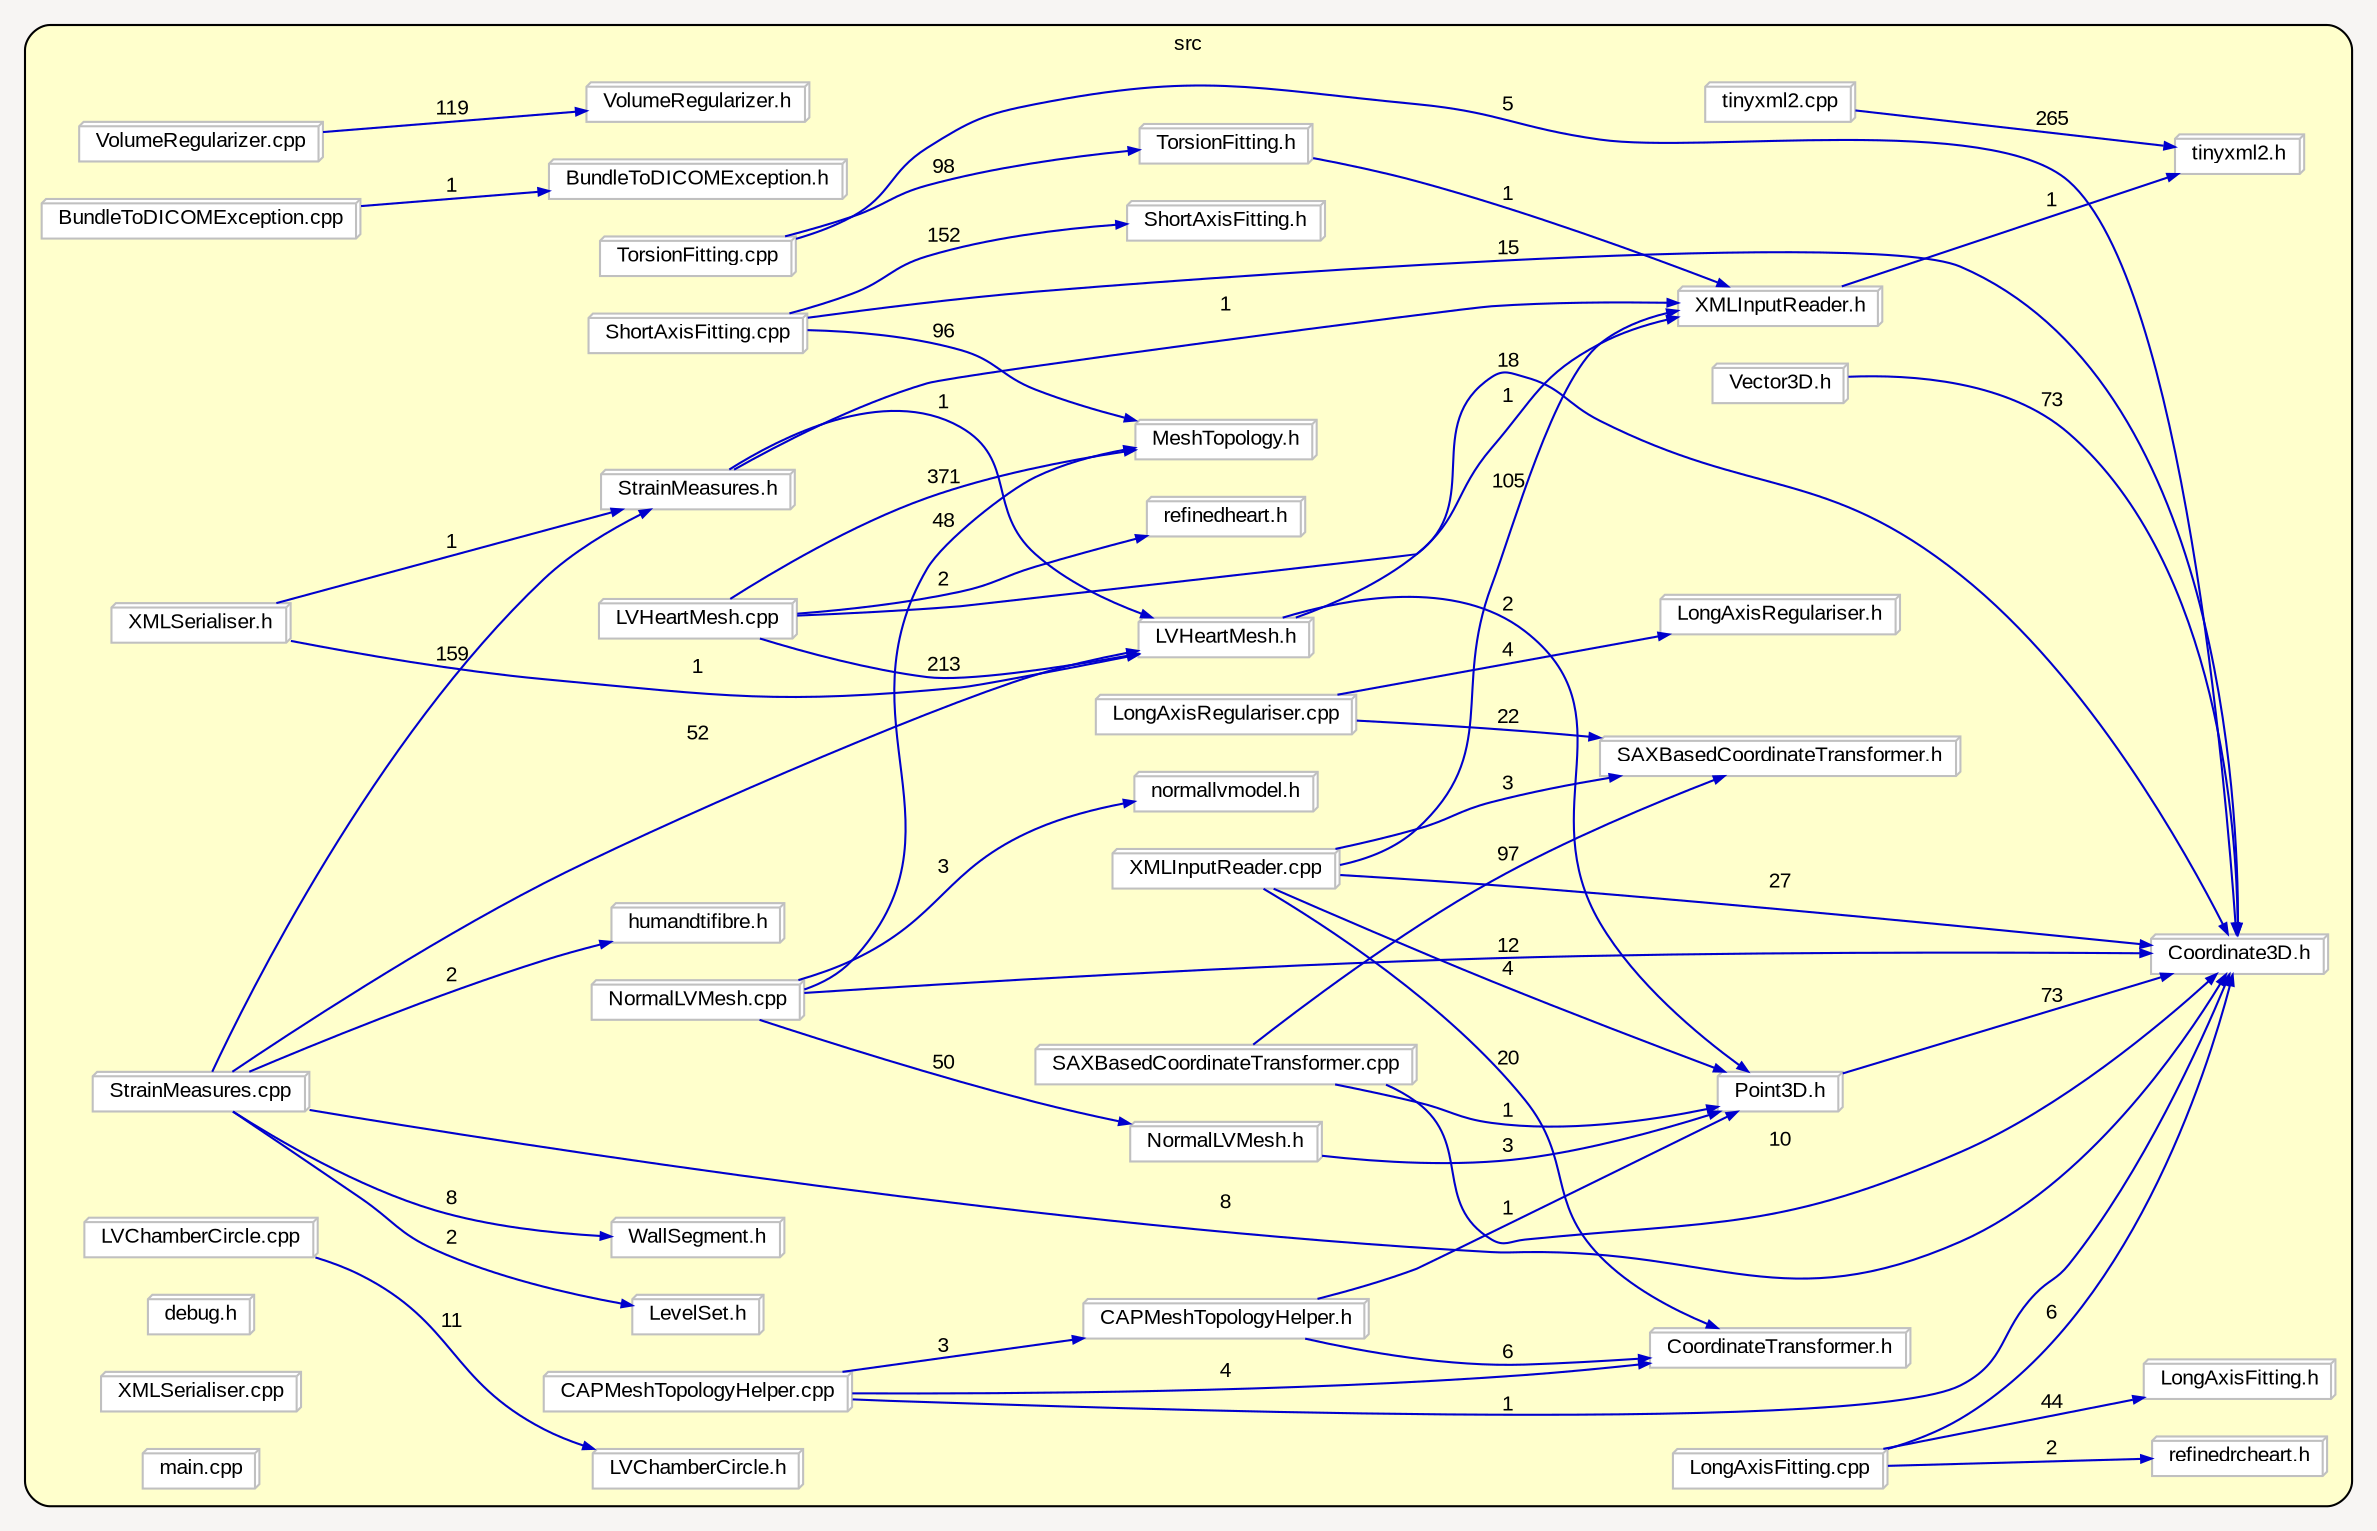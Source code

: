 digraph "" {
  graph [packmode="clust", ranksep="1.0", bgcolor="#F7F5F3", pack="true", fontname="Arial", fontsize="10", style="rounded,filled", compound="true", rankdir="LR", label="", fillcolor="#FFFFCC"];
  node [shape="rectangle", node_initialized="no", style="filled", fontname="Arial", fontsize="10", fixedsize="false", compound="true", color="grey", height="0.0", width="0.0", label="", fillcolor="white"];
  edge [arrowhead="normal", fontcolor="black", arrowsize="0.5", ltail="", dir="forward", fontname="Arial", fontsize="10", lhead="", color="black", compound="true", label="", arrowtail="none"];
  subgraph "cluster_1" {
    graph [label="src", fillcolor="#FFFFCC"];
    __N2 [shape="none", style="invis,none", fixedsize="true", height="0.01", width="0.347222", label=""];
    __N3 [shape="box3d", style="filled", label="tinyxml2.cpp"];
    __N4 [shape="box3d", style="filled", label="tinyxml2.h"];
    __N5 [shape="box3d", style="filled", label="TorsionFitting.h"];
    __N6 [shape="box3d", style="filled", label="XMLInputReader.h"];
    __N7 [shape="box3d", style="filled", label="LVHeartMesh.cpp"];
    __N8 [shape="box3d", style="filled", label="LVHeartMesh.h"];
    __N9 [shape="box3d", style="filled", label="MeshTopology.h"];
    __N10 [shape="box3d", style="filled", label="refinedheart.h"];
    __N11 [shape="box3d", style="filled", label="Coordinate3D.h"];
    __N12 [shape="box3d", style="filled", label="NormalLVMesh.h"];
    __N13 [shape="box3d", style="filled", label="Point3D.h"];
    __N14 [shape="box3d", style="filled", label="NormalLVMesh.cpp"];
    __N15 [shape="box3d", style="filled", label="normallvmodel.h"];
    __N16 [shape="box3d", style="filled", label="VolumeRegularizer.cpp"];
    __N17 [shape="box3d", style="filled", label="VolumeRegularizer.h"];
    __N18 [shape="box3d", style="filled", label="Vector3D.h"];
    __N19 [shape="box3d", style="filled", label="BundleToDICOMException.cpp"];
    __N20 [shape="box3d", style="filled", label="BundleToDICOMException.h"];
    __N21 [shape="box3d", style="filled", label="StrainMeasures.cpp"];
    __N22 [shape="box3d", style="filled", label="humandtifibre.h"];
    __N23 [shape="box3d", style="filled", label="LevelSet.h"];
    __N24 [shape="box3d", style="filled", label="WallSegment.h"];
    __N25 [shape="box3d", style="filled", label="StrainMeasures.h"];
    __N26 [shape="box3d", style="filled", label="SAXBasedCoordinateTransformer.cpp"];
    __N27 [shape="box3d", style="filled", label="SAXBasedCoordinateTransformer.h"];
    __N28 [shape="box3d", style="filled", label="XMLSerialiser.h"];
    __N29 [shape="box3d", style="filled", label="XMLInputReader.cpp"];
    __N30 [shape="box3d", style="filled", label="CoordinateTransformer.h"];
    __N31 [shape="box3d", style="filled", label="CAPMeshTopologyHelper.h"];
    __N32 [shape="box3d", style="filled", label="CAPMeshTopologyHelper.cpp"];
    __N33 [shape="box3d", style="filled", label="LongAxisRegulariser.cpp"];
    __N34 [shape="box3d", style="filled", label="LongAxisRegulariser.h"];
    __N35 [shape="box3d", style="filled", label="LVChamberCircle.cpp"];
    __N36 [shape="box3d", style="filled", label="LVChamberCircle.h"];
    __N37 [shape="box3d", style="filled", label="TorsionFitting.cpp"];
    __N38 [shape="box3d", style="filled", label="LongAxisFitting.cpp"];
    __N39 [shape="box3d", style="filled", label="refinedrcheart.h"];
    __N40 [shape="box3d", style="filled", label="LongAxisFitting.h"];
    __N41 [shape="box3d", style="filled", label="ShortAxisFitting.cpp"];
    __N42 [shape="box3d", style="filled", label="ShortAxisFitting.h"];
    __N43 [shape="box3d", style="filled", label="debug.h"];
    __N44 [shape="box3d", style="filled", label="XMLSerialiser.cpp"];
    __N45 [shape="box3d", style="filled", label="main.cpp"];
    __N3 -> __N4 [dir="forward", color="blue3", label="265"];
    __N5 -> __N6 [dir="forward", color="blue3", label="1"];
    __N7 -> __N8 [dir="forward", color="blue3", label="213"];
    __N7 -> __N9 [dir="forward", color="blue3", label="371"];
    __N7 -> __N10 [dir="forward", color="blue3", label="2"];
    __N7 -> __N11 [dir="forward", color="blue3", label="18"];
    __N12 -> __N13 [dir="forward", color="blue3", label="3"];
    __N14 -> __N9 [dir="forward", color="blue3", label="48"];
    __N14 -> __N12 [dir="forward", color="blue3", label="50"];
    __N14 -> __N11 [dir="forward", color="blue3", label="12"];
    __N14 -> __N15 [dir="forward", color="blue3", label="3"];
    __N16 -> __N17 [dir="forward", color="blue3", label="119"];
    __N13 -> __N11 [dir="forward", color="blue3", label="73"];
    __N8 -> __N13 [dir="forward", color="blue3", label="2"];
    __N8 -> __N6 [dir="forward", color="blue3", label="1"];
    __N18 -> __N11 [dir="forward", color="blue3", label="73"];
    __N19 -> __N20 [dir="forward", color="blue3", label="1"];
    __N21 -> __N22 [dir="forward", color="blue3", label="2"];
    __N21 -> __N23 [dir="forward", color="blue3", label="2"];
    __N21 -> __N11 [dir="forward", color="blue3", label="8"];
    __N21 -> __N24 [dir="forward", color="blue3", label="8"];
    __N21 -> __N8 [dir="forward", color="blue3", label="52"];
    __N21 -> __N25 [dir="forward", color="blue3", label="159"];
    __N26 -> __N11 [dir="forward", color="blue3", label="10"];
    __N26 -> __N13 [dir="forward", color="blue3", label="1"];
    __N26 -> __N27 [dir="forward", color="blue3", label="97"];
    __N28 -> __N8 [dir="forward", color="blue3", label="1"];
    __N28 -> __N25 [dir="forward", color="blue3", label="1"];
    __N29 -> __N27 [dir="forward", color="blue3", label="3"];
    __N29 -> __N13 [dir="forward", color="blue3", label="4"];
    __N29 -> __N6 [dir="forward", color="blue3", label="105"];
    __N29 -> __N11 [dir="forward", color="blue3", label="27"];
    __N29 -> __N30 [dir="forward", color="blue3", label="20"];
    __N31 -> __N30 [dir="forward", color="blue3", label="6"];
    __N31 -> __N13 [dir="forward", color="blue3", label="1"];
    __N32 -> __N30 [dir="forward", color="blue3", label="4"];
    __N32 -> __N11 [dir="forward", color="blue3", label="1"];
    __N32 -> __N31 [dir="forward", color="blue3", label="3"];
    __N33 -> __N27 [dir="forward", color="blue3", label="22"];
    __N33 -> __N34 [dir="forward", color="blue3", label="4"];
    __N6 -> __N4 [dir="forward", color="blue3", label="1"];
    __N35 -> __N36 [dir="forward", color="blue3", label="11"];
    __N37 -> __N5 [dir="forward", color="blue3", label="98"];
    __N37 -> __N11 [dir="forward", color="blue3", label="5"];
    __N38 -> __N39 [dir="forward", color="blue3", label="2"];
    __N38 -> __N11 [dir="forward", color="blue3", label="6"];
    __N38 -> __N40 [dir="forward", color="blue3", label="44"];
    __N41 -> __N42 [dir="forward", color="blue3", label="152"];
    __N41 -> __N9 [dir="forward", color="blue3", label="96"];
    __N41 -> __N11 [dir="forward", color="blue3", label="15"];
    __N25 -> __N8 [dir="forward", color="blue3", label="1"];
    __N25 -> __N6 [dir="forward", color="blue3", label="1"];
  }
}
